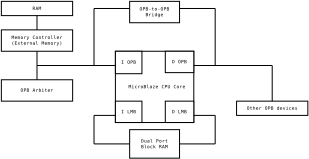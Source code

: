 <?xml version="1.0"?>
<diagram xmlns:dia="http://www.lysator.liu.se/~alla/dia/">
  <diagramdata>
    <attribute name="background">
      <color val="#ffffff"/>
    </attribute>
    <attribute name="paper">
      <composite type="paper">
        <attribute name="name">
          <string>#A4#</string>
        </attribute>
        <attribute name="tmargin">
          <real val="2.82"/>
        </attribute>
        <attribute name="bmargin">
          <real val="2.82"/>
        </attribute>
        <attribute name="lmargin">
          <real val="2.82"/>
        </attribute>
        <attribute name="rmargin">
          <real val="2.82"/>
        </attribute>
        <attribute name="is_portrait">
          <boolean val="true"/>
        </attribute>
        <attribute name="scaling">
          <real val="0.356"/>
        </attribute>
        <attribute name="fitto">
          <boolean val="true"/>
        </attribute>
        <attribute name="fitwidth">
          <int val="1"/>
        </attribute>
        <attribute name="fitheight">
          <int val="1"/>
        </attribute>
      </composite>
    </attribute>
  </diagramdata>
  <layer name="Background" visible="true">
    <object type="Flowchart - Box" version="0" id="O0">
      <attribute name="obj_pos">
        <point val="6,9"/>
      </attribute>
      <attribute name="obj_bb">
        <rectangle val="5.95,8.95;17.05,19.05"/>
      </attribute>
      <attribute name="elem_corner">
        <point val="6,9"/>
      </attribute>
      <attribute name="elem_width">
        <real val="11"/>
      </attribute>
      <attribute name="elem_height">
        <real val="10"/>
      </attribute>
      <attribute name="show_background">
        <boolean val="true"/>
      </attribute>
      <attribute name="padding">
        <real val="0.5"/>
      </attribute>
      <attribute name="text">
        <composite type="text">
          <attribute name="string">
            <string>#MicroBlaze CPU Core#</string>
          </attribute>
          <attribute name="font">
            <font name="Courier"/>
          </attribute>
          <attribute name="height">
            <real val="0.8"/>
          </attribute>
          <attribute name="pos">
            <point val="11.5,14.235"/>
          </attribute>
          <attribute name="color">
            <color val="#000000"/>
          </attribute>
          <attribute name="alignment">
            <enum val="1"/>
          </attribute>
        </composite>
      </attribute>
    </object>
    <object type="Flowchart - Box" version="0" id="O1">
      <attribute name="obj_pos">
        <point val="6,9"/>
      </attribute>
      <attribute name="obj_bb">
        <rectangle val="5.95,8.95;9.774,12.2"/>
      </attribute>
      <attribute name="elem_corner">
        <point val="6,9"/>
      </attribute>
      <attribute name="elem_width">
        <real val="3.724"/>
      </attribute>
      <attribute name="elem_height">
        <real val="3.15"/>
      </attribute>
      <attribute name="show_background">
        <boolean val="true"/>
      </attribute>
      <attribute name="padding">
        <real val="0.5"/>
      </attribute>
      <attribute name="text">
        <composite type="text">
          <attribute name="string">
            <string>#I OPB#</string>
          </attribute>
          <attribute name="font">
            <font name="Courier"/>
          </attribute>
          <attribute name="height">
            <real val="0.8"/>
          </attribute>
          <attribute name="pos">
            <point val="7.862,10.809"/>
          </attribute>
          <attribute name="color">
            <color val="#000000"/>
          </attribute>
          <attribute name="alignment">
            <enum val="1"/>
          </attribute>
        </composite>
      </attribute>
    </object>
    <object type="Flowchart - Box" version="0" id="O2">
      <attribute name="obj_pos">
        <point val="13,9"/>
      </attribute>
      <attribute name="obj_bb">
        <rectangle val="12.95,8.95;17.05,12.05"/>
      </attribute>
      <attribute name="elem_corner">
        <point val="13,9"/>
      </attribute>
      <attribute name="elem_width">
        <real val="4"/>
      </attribute>
      <attribute name="elem_height">
        <real val="3"/>
      </attribute>
      <attribute name="show_background">
        <boolean val="true"/>
      </attribute>
      <attribute name="padding">
        <real val="0.5"/>
      </attribute>
      <attribute name="text">
        <composite type="text">
          <attribute name="string">
            <string>#D OPB#</string>
          </attribute>
          <attribute name="font">
            <font name="Courier"/>
          </attribute>
          <attribute name="height">
            <real val="0.8"/>
          </attribute>
          <attribute name="pos">
            <point val="15,10.735"/>
          </attribute>
          <attribute name="color">
            <color val="#000000"/>
          </attribute>
          <attribute name="alignment">
            <enum val="1"/>
          </attribute>
        </composite>
      </attribute>
    </object>
    <object type="Flowchart - Box" version="0" id="O3">
      <attribute name="obj_pos">
        <point val="6,16"/>
      </attribute>
      <attribute name="obj_bb">
        <rectangle val="5.95,15.95;9.774,19.05"/>
      </attribute>
      <attribute name="elem_corner">
        <point val="6,16"/>
      </attribute>
      <attribute name="elem_width">
        <real val="3.724"/>
      </attribute>
      <attribute name="elem_height">
        <real val="3"/>
      </attribute>
      <attribute name="show_background">
        <boolean val="true"/>
      </attribute>
      <attribute name="padding">
        <real val="0.5"/>
      </attribute>
      <attribute name="text">
        <composite type="text">
          <attribute name="string">
            <string>#I LMB#</string>
          </attribute>
          <attribute name="font">
            <font name="Courier"/>
          </attribute>
          <attribute name="height">
            <real val="0.8"/>
          </attribute>
          <attribute name="pos">
            <point val="7.862,17.735"/>
          </attribute>
          <attribute name="color">
            <color val="#000000"/>
          </attribute>
          <attribute name="alignment">
            <enum val="1"/>
          </attribute>
        </composite>
      </attribute>
    </object>
    <object type="Flowchart - Box" version="0" id="O4">
      <attribute name="obj_pos">
        <point val="13,16"/>
      </attribute>
      <attribute name="obj_bb">
        <rectangle val="12.95,15.95;17.05,19.05"/>
      </attribute>
      <attribute name="elem_corner">
        <point val="13,16"/>
      </attribute>
      <attribute name="elem_width">
        <real val="4"/>
      </attribute>
      <attribute name="elem_height">
        <real val="3"/>
      </attribute>
      <attribute name="show_background">
        <boolean val="true"/>
      </attribute>
      <attribute name="padding">
        <real val="0.5"/>
      </attribute>
      <attribute name="text">
        <composite type="text">
          <attribute name="string">
            <string>#D LMB#</string>
          </attribute>
          <attribute name="font">
            <font name="Courier"/>
          </attribute>
          <attribute name="height">
            <real val="0.8"/>
          </attribute>
          <attribute name="pos">
            <point val="15,17.735"/>
          </attribute>
          <attribute name="color">
            <color val="#000000"/>
          </attribute>
          <attribute name="alignment">
            <enum val="1"/>
          </attribute>
        </composite>
      </attribute>
    </object>
    <object type="Flowchart - Box" version="0" id="O5">
      <attribute name="obj_pos">
        <point val="8,2"/>
      </attribute>
      <attribute name="obj_bb">
        <rectangle val="7.95,1.95;15.05,5.05"/>
      </attribute>
      <attribute name="elem_corner">
        <point val="8,2"/>
      </attribute>
      <attribute name="elem_width">
        <real val="7"/>
      </attribute>
      <attribute name="elem_height">
        <real val="3"/>
      </attribute>
      <attribute name="show_background">
        <boolean val="true"/>
      </attribute>
      <attribute name="padding">
        <real val="0.5"/>
      </attribute>
      <attribute name="text">
        <composite type="text">
          <attribute name="string">
            <string>#OPB-to-OPB
Bridge#</string>
          </attribute>
          <attribute name="font">
            <font name="Courier"/>
          </attribute>
          <attribute name="height">
            <real val="0.8"/>
          </attribute>
          <attribute name="pos">
            <point val="11.5,3.334"/>
          </attribute>
          <attribute name="color">
            <color val="#000000"/>
          </attribute>
          <attribute name="alignment">
            <enum val="1"/>
          </attribute>
        </composite>
      </attribute>
    </object>
    <object type="Flowchart - Box" version="0" id="O6">
      <attribute name="obj_pos">
        <point val="8,20"/>
      </attribute>
      <attribute name="obj_bb">
        <rectangle val="7.95,19.95;15.05,24.05"/>
      </attribute>
      <attribute name="elem_corner">
        <point val="8,20"/>
      </attribute>
      <attribute name="elem_width">
        <real val="7"/>
      </attribute>
      <attribute name="elem_height">
        <real val="4"/>
      </attribute>
      <attribute name="show_background">
        <boolean val="true"/>
      </attribute>
      <attribute name="padding">
        <real val="0.5"/>
      </attribute>
      <attribute name="text">
        <composite type="text">
          <attribute name="string">
            <string>#Dual Port
Block RAM#</string>
          </attribute>
          <attribute name="font">
            <font name="Courier"/>
          </attribute>
          <attribute name="height">
            <real val="0.8"/>
          </attribute>
          <attribute name="pos">
            <point val="11.5,21.834"/>
          </attribute>
          <attribute name="color">
            <color val="#000000"/>
          </attribute>
          <attribute name="alignment">
            <enum val="1"/>
          </attribute>
        </composite>
      </attribute>
    </object>
    <object type="Standard - Line" version="0" id="O7">
      <attribute name="obj_pos">
        <point val="6,18"/>
      </attribute>
      <attribute name="obj_bb">
        <rectangle val="2.95,17.95;6.05,18.05"/>
      </attribute>
      <attribute name="conn_endpoints">
        <point val="6,18"/>
        <point val="3,18"/>
      </attribute>
      <attribute name="numcp">
        <int val="1"/>
      </attribute>
    </object>
    <object type="Standard - Line" version="0" id="O8">
      <attribute name="obj_pos">
        <point val="3,18"/>
      </attribute>
      <attribute name="obj_bb">
        <rectangle val="2.95,17.95;3.05,22.05"/>
      </attribute>
      <attribute name="conn_endpoints">
        <point val="3,18"/>
        <point val="3,22"/>
      </attribute>
      <attribute name="numcp">
        <int val="1"/>
      </attribute>
    </object>
    <object type="Standard - Line" version="0" id="O9">
      <attribute name="obj_pos">
        <point val="3,22"/>
      </attribute>
      <attribute name="obj_bb">
        <rectangle val="2.95,21.95;8.05,22.05"/>
      </attribute>
      <attribute name="conn_endpoints">
        <point val="3,22"/>
        <point val="8,22"/>
      </attribute>
      <attribute name="numcp">
        <int val="1"/>
      </attribute>
      <connections>
        <connection handle="1" to="O6" connection="7"/>
      </connections>
    </object>
    <object type="Standard - Line" version="0" id="O10">
      <attribute name="obj_pos">
        <point val="17,18"/>
      </attribute>
      <attribute name="obj_bb">
        <rectangle val="16.95,17.95;20.05,18.05"/>
      </attribute>
      <attribute name="conn_endpoints">
        <point val="17,18"/>
        <point val="20,18"/>
      </attribute>
      <attribute name="numcp">
        <int val="1"/>
      </attribute>
    </object>
    <object type="Standard - Line" version="0" id="O11">
      <attribute name="obj_pos">
        <point val="20,18"/>
      </attribute>
      <attribute name="obj_bb">
        <rectangle val="19.95,17.95;20.05,22.05"/>
      </attribute>
      <attribute name="conn_endpoints">
        <point val="20,18"/>
        <point val="20,22"/>
      </attribute>
      <attribute name="numcp">
        <int val="1"/>
      </attribute>
    </object>
    <object type="Standard - Line" version="0" id="O12">
      <attribute name="obj_pos">
        <point val="20,22"/>
      </attribute>
      <attribute name="obj_bb">
        <rectangle val="14.95,21.95;20.05,22.05"/>
      </attribute>
      <attribute name="conn_endpoints">
        <point val="20,22"/>
        <point val="15,22"/>
      </attribute>
      <attribute name="numcp">
        <int val="1"/>
      </attribute>
      <connections>
        <connection handle="1" to="O6" connection="8"/>
      </connections>
    </object>
    <object type="Flowchart - Box" version="0" id="O13">
      <attribute name="obj_pos">
        <point val="-10,6"/>
      </attribute>
      <attribute name="obj_bb">
        <rectangle val="-10.05,5.95;0.05,9.05"/>
      </attribute>
      <attribute name="elem_corner">
        <point val="-10,6"/>
      </attribute>
      <attribute name="elem_width">
        <real val="10"/>
      </attribute>
      <attribute name="elem_height">
        <real val="3"/>
      </attribute>
      <attribute name="show_background">
        <boolean val="true"/>
      </attribute>
      <attribute name="padding">
        <real val="0.5"/>
      </attribute>
      <attribute name="text">
        <composite type="text">
          <attribute name="string">
            <string>#Memory Controller
(External Memory)#</string>
          </attribute>
          <attribute name="font">
            <font name="Courier"/>
          </attribute>
          <attribute name="height">
            <real val="0.8"/>
          </attribute>
          <attribute name="pos">
            <point val="-5,7.334"/>
          </attribute>
          <attribute name="color">
            <color val="#000000"/>
          </attribute>
          <attribute name="alignment">
            <enum val="1"/>
          </attribute>
        </composite>
      </attribute>
    </object>
    <object type="Standard - Line" version="0" id="O14">
      <attribute name="obj_pos">
        <point val="6,11"/>
      </attribute>
      <attribute name="obj_bb">
        <rectangle val="-5.05,10.95;6.05,11.05"/>
      </attribute>
      <attribute name="conn_endpoints">
        <point val="6,11"/>
        <point val="-5,11"/>
      </attribute>
      <attribute name="numcp">
        <int val="1"/>
      </attribute>
    </object>
    <object type="Standard - Line" version="0" id="O15">
      <attribute name="obj_pos">
        <point val="-5,11"/>
      </attribute>
      <attribute name="obj_bb">
        <rectangle val="-5.05,8.95;-4.95,11.05"/>
      </attribute>
      <attribute name="conn_endpoints">
        <point val="-5,11"/>
        <point val="-5,9"/>
      </attribute>
      <attribute name="numcp">
        <int val="1"/>
      </attribute>
      <connections>
        <connection handle="1" to="O13" connection="13"/>
      </connections>
    </object>
    <object type="Standard - Line" version="0" id="O16">
      <attribute name="obj_pos">
        <point val="8,4"/>
      </attribute>
      <attribute name="obj_bb">
        <rectangle val="7.95,3.95;8.05,4.05"/>
      </attribute>
      <attribute name="conn_endpoints">
        <point val="8,4"/>
        <point val="8,4"/>
      </attribute>
      <attribute name="numcp">
        <int val="1"/>
      </attribute>
    </object>
    <object type="Standard - Line" version="0" id="O17">
      <attribute name="obj_pos">
        <point val="8,3"/>
      </attribute>
      <attribute name="obj_bb">
        <rectangle val="2.95,2.95;8.05,3.05"/>
      </attribute>
      <attribute name="conn_endpoints">
        <point val="8,3"/>
        <point val="3,3"/>
      </attribute>
      <attribute name="numcp">
        <int val="1"/>
      </attribute>
    </object>
    <object type="Standard - Line" version="0" id="O18">
      <attribute name="obj_pos">
        <point val="3,3"/>
      </attribute>
      <attribute name="obj_bb">
        <rectangle val="2.95,2.95;3.05,11.05"/>
      </attribute>
      <attribute name="conn_endpoints">
        <point val="3,3"/>
        <point val="3,11"/>
      </attribute>
      <attribute name="numcp">
        <int val="1"/>
      </attribute>
    </object>
    <object type="Standard - Line" version="0" id="O19">
      <attribute name="obj_pos">
        <point val="15,3"/>
      </attribute>
      <attribute name="obj_bb">
        <rectangle val="14.95,2.95;20.05,3.05"/>
      </attribute>
      <attribute name="conn_endpoints">
        <point val="15,3"/>
        <point val="20,3"/>
      </attribute>
      <attribute name="numcp">
        <int val="1"/>
      </attribute>
    </object>
    <object type="Standard - Line" version="0" id="O20">
      <attribute name="obj_pos">
        <point val="20,3"/>
      </attribute>
      <attribute name="obj_bb">
        <rectangle val="19.95,2.95;20.05,11.05"/>
      </attribute>
      <attribute name="conn_endpoints">
        <point val="20,3"/>
        <point val="20,11"/>
      </attribute>
      <attribute name="numcp">
        <int val="1"/>
      </attribute>
    </object>
    <object type="Standard - Line" version="0" id="O21">
      <attribute name="obj_pos">
        <point val="17,11"/>
      </attribute>
      <attribute name="obj_bb">
        <rectangle val="16.95,10.95;28.05,11.05"/>
      </attribute>
      <attribute name="conn_endpoints">
        <point val="17,11"/>
        <point val="28,11"/>
      </attribute>
      <attribute name="numcp">
        <int val="1"/>
      </attribute>
    </object>
    <object type="Flowchart - Box" version="0" id="O22">
      <attribute name="obj_pos">
        <point val="23,16"/>
      </attribute>
      <attribute name="obj_bb">
        <rectangle val="22.95,15.95;33.05,18.05"/>
      </attribute>
      <attribute name="elem_corner">
        <point val="23,16"/>
      </attribute>
      <attribute name="elem_width">
        <real val="10"/>
      </attribute>
      <attribute name="elem_height">
        <real val="2"/>
      </attribute>
      <attribute name="show_background">
        <boolean val="true"/>
      </attribute>
      <attribute name="padding">
        <real val="0.5"/>
      </attribute>
      <attribute name="text">
        <composite type="text">
          <attribute name="string">
            <string>#Other OPB devices#</string>
          </attribute>
          <attribute name="font">
            <font name="Courier"/>
          </attribute>
          <attribute name="height">
            <real val="0.8"/>
          </attribute>
          <attribute name="pos">
            <point val="28,17.235"/>
          </attribute>
          <attribute name="color">
            <color val="#000000"/>
          </attribute>
          <attribute name="alignment">
            <enum val="1"/>
          </attribute>
        </composite>
      </attribute>
    </object>
    <object type="Standard - Line" version="0" id="O23">
      <attribute name="obj_pos">
        <point val="28,11"/>
      </attribute>
      <attribute name="obj_bb">
        <rectangle val="27.95,10.95;28.05,16.05"/>
      </attribute>
      <attribute name="conn_endpoints">
        <point val="28,11"/>
        <point val="28,16"/>
      </attribute>
      <attribute name="numcp">
        <int val="1"/>
      </attribute>
      <connections>
        <connection handle="1" to="O22" connection="2"/>
      </connections>
    </object>
    <object type="Flowchart - Box" version="0" id="O24">
      <attribute name="obj_pos">
        <point val="-10,2"/>
      </attribute>
      <attribute name="obj_bb">
        <rectangle val="-10.05,1.95;0.05,4.05"/>
      </attribute>
      <attribute name="elem_corner">
        <point val="-10,2"/>
      </attribute>
      <attribute name="elem_width">
        <real val="10"/>
      </attribute>
      <attribute name="elem_height">
        <real val="2"/>
      </attribute>
      <attribute name="show_background">
        <boolean val="true"/>
      </attribute>
      <attribute name="padding">
        <real val="0.5"/>
      </attribute>
      <attribute name="text">
        <composite type="text">
          <attribute name="string">
            <string>#RAM#</string>
          </attribute>
          <attribute name="font">
            <font name="Courier"/>
          </attribute>
          <attribute name="height">
            <real val="0.8"/>
          </attribute>
          <attribute name="pos">
            <point val="-5,3.234"/>
          </attribute>
          <attribute name="color">
            <color val="#000000"/>
          </attribute>
          <attribute name="alignment">
            <enum val="1"/>
          </attribute>
        </composite>
      </attribute>
    </object>
    <object type="UML - Association" version="0" id="O25">
      <attribute name="obj_pos">
        <point val="-5,4"/>
      </attribute>
      <attribute name="obj_bb">
        <rectangle val="-6.45,2.55;-3.55,7.6"/>
      </attribute>
      <attribute name="orth_points">
        <point val="-5,4"/>
        <point val="-5,5"/>
        <point val="-5,5"/>
        <point val="-5,6"/>
      </attribute>
      <attribute name="orth_orient">
        <enum val="1"/>
        <enum val="0"/>
        <enum val="1"/>
      </attribute>
      <attribute name="name">
        <string/>
      </attribute>
      <attribute name="direction">
        <enum val="0"/>
      </attribute>
      <attribute name="ends">
        <composite>
          <attribute name="role">
            <string/>
          </attribute>
          <attribute name="multiplicity">
            <string/>
          </attribute>
          <attribute name="arrow">
            <boolean val="false"/>
          </attribute>
          <attribute name="aggregate">
            <enum val="0"/>
          </attribute>
        </composite>
        <composite>
          <attribute name="role">
            <string/>
          </attribute>
          <attribute name="multiplicity">
            <string/>
          </attribute>
          <attribute name="arrow">
            <boolean val="false"/>
          </attribute>
          <attribute name="aggregate">
            <enum val="0"/>
          </attribute>
        </composite>
      </attribute>
      <connections>
        <connection handle="0" to="O24" connection="13"/>
        <connection handle="1" to="O13" connection="2"/>
      </connections>
    </object>
    <object type="Flowchart - Box" version="0" id="O26">
      <attribute name="obj_pos">
        <point val="-10,13"/>
      </attribute>
      <attribute name="obj_bb">
        <rectangle val="-10.05,12.95;0.05,16.05"/>
      </attribute>
      <attribute name="elem_corner">
        <point val="-10,13"/>
      </attribute>
      <attribute name="elem_width">
        <real val="10"/>
      </attribute>
      <attribute name="elem_height">
        <real val="3"/>
      </attribute>
      <attribute name="show_background">
        <boolean val="true"/>
      </attribute>
      <attribute name="padding">
        <real val="0.5"/>
      </attribute>
      <attribute name="text">
        <composite type="text">
          <attribute name="string">
            <string>#OPB Arbiter#</string>
          </attribute>
          <attribute name="font">
            <font name="Courier"/>
          </attribute>
          <attribute name="height">
            <real val="0.8"/>
          </attribute>
          <attribute name="pos">
            <point val="-5,14.735"/>
          </attribute>
          <attribute name="color">
            <color val="#000000"/>
          </attribute>
          <attribute name="alignment">
            <enum val="1"/>
          </attribute>
        </composite>
      </attribute>
    </object>
    <object type="Standard - Line" version="0" id="O27">
      <attribute name="obj_pos">
        <point val="-5,11"/>
      </attribute>
      <attribute name="obj_bb">
        <rectangle val="-5.05,10.95;-4.95,13.05"/>
      </attribute>
      <attribute name="conn_endpoints">
        <point val="-5,11"/>
        <point val="-5,13"/>
      </attribute>
      <attribute name="numcp">
        <int val="1"/>
      </attribute>
      <connections>
        <connection handle="1" to="O26" connection="2"/>
      </connections>
    </object>
  </layer>
</diagram>
